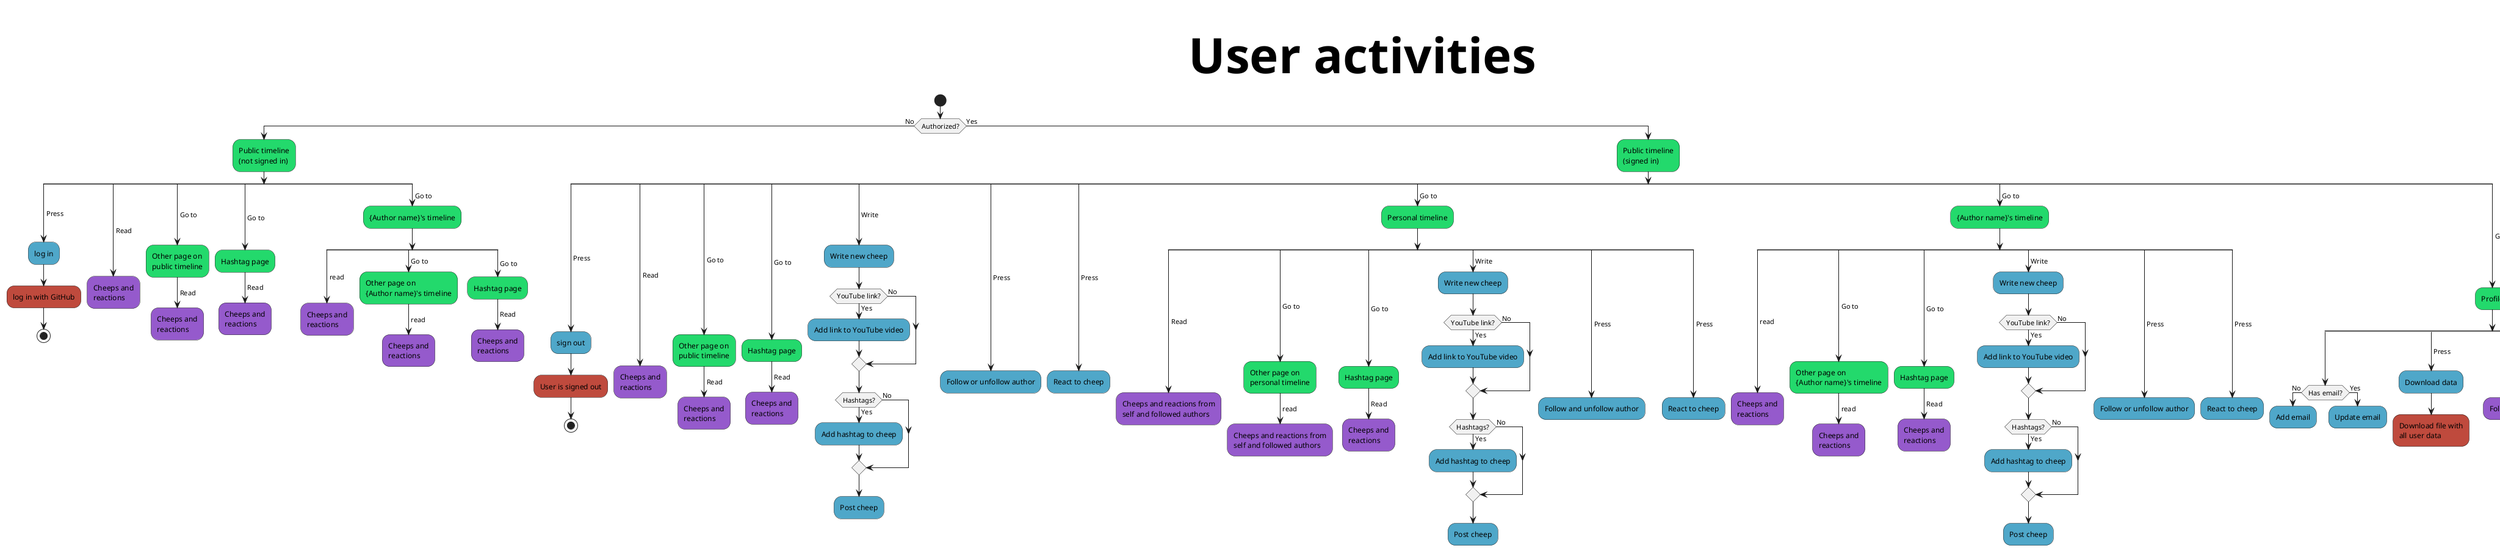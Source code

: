 @startuml user_activities_diagram
skinparam TitleFontSize 80
header User activities activity diagram
title User activities
start
if (Authorized?) then (No)
    #23d96c:Public timeline
    (not signed in);
    split
        ->Press;
        #4fa7c9:log in;
        #bf4a3d:log in with GitHub;
        stop
    split again
        ->Read;
        #955acc:Cheeps and
        reactions;
        kill
    split again
        ->Go to;
        #23d96c:Other page on
        public timeline;
        ->Read;
        #955acc:Cheeps and
        reactions;
        kill
    split again
        ->Go to;
        #23d96c:Hashtag page;
        ->Read;
        #955acc:Cheeps and
        reactions;
        kill
    split again
        ->Go to;
        #23d96c:{Author name}'s timeline;
        split
            ->read;
            #955acc:Cheeps and
            reactions;
            kill
        split again
            ->Go to;
            #23d96c:Other page on
            {Author name}'s timeline;
            ->read;
            #955acc:Cheeps and
            reactions;
            kill
        split again
            ->Go to;
            #23d96c:Hashtag page;
            ->Read;
            #955acc:Cheeps and
            reactions;
            kill
        endsplit
    endsplit
else (Yes)
    #23d96c:Public timeline
    (signed in);
    split
        ->Press;
        #4fa7c9:sign out;
        #bf4a3d:User is signed out;
        stop
    split again
        ->Read;
        #955acc:Cheeps and
        reactions;
        kill
    split again
        ->Go to;
        #23d96c:Other page on
        public timeline;
        ->Read;
        #955acc:Cheeps and
        reactions;
        kill
    split again
        ->Go to;
        #23d96c:Hashtag page;
        ->Read;
        #955acc:Cheeps and
        reactions;
        kill
    split again
        ->Write;
        #4fa7c9:Write new cheep;
        if (YouTube link?) then (Yes)
            #4fa7c9:Add link to YouTube video;
        else (No)
        endif
        if (Hashtags?) then (Yes)
            #4fa7c9:Add hashtag to cheep;
        else (No)
        endif
        #4fa7c9:Post cheep;
        kill
    split again
        ->Press;
        #4fa7c9:Follow or unfollow author;
        kill
    split again
        ->Press;
        #4fa7c9:React to cheep;
        kill
    split again
        ->Go to;
        #23d96c:Personal timeline;
        split
            ->Read;
            #955acc:Cheeps and reactions from 
            self and followed authors;
            kill
        split again
            ->Go to;
            #23d96c:Other page on
            personal timeline;
            ->read;
            #955acc:Cheeps and reactions from 
            self and followed authors;
            kill
        split again
            ->Go to;
            #23d96c:Hashtag page;
            ->Read;
            #955acc:Cheeps and
            reactions;
            kill
        split again 
            ->Write;
            #4fa7c9:Write new cheep;
            if (YouTube link?) then (Yes)
                #4fa7c9:Add link to YouTube video;
            else (No)
            endif
            if (Hashtags?) then (Yes)
                #4fa7c9:Add hashtag to cheep;
            else (No)
            endif
            #4fa7c9:Post cheep;
            kill
        split again
            ->Press;
            #4fa7c9:Follow and unfollow author;
            kill
        split again
            ->Press;
            #4fa7c9:React to cheep;
            kill
        endsplit
    split again
        ->Go to;
        #23d96c:{Author name}'s timeline;
        split
            ->read;
            #955acc:Cheeps and
            reactions;
            kill
        split again
            ->Go to;
            #23d96c:Other page on
            {Author name}'s timeline;
            ->read;
            #955acc:Cheeps and
            reactions;
            kill
        split again
            ->Go to;
            #23d96c:Hashtag page;
            ->Read;
            #955acc:Cheeps and
            reactions;
            kill
        split again
            ->Write;
            #4fa7c9:Write new cheep;
            if (YouTube link?) then (Yes)
                #4fa7c9:Add link to YouTube video;
            else (No)
            endif
            if (Hashtags?) then (Yes)
                #4fa7c9:Add hashtag to cheep;
            else (No)
            endif
            #4fa7c9:Post cheep;
            kill
        split again
            ->Press;
            #4fa7c9:Follow or unfollow author;
            kill
        split again
            ->Press;
            #4fa7c9:React to cheep;
            kill
        endsplit
    split again
        ->Go to;
        #23d96c:Profile;
        split
            if (Has email?) then (No)
                #4fa7c9:Add email;
            else (Yes)
                #4fa7c9:Update email;
            endif
            kill
        split again
            ->Press;
            #4fa7c9:Download data;
            #bf4a3d:Download file with 
            all user data;
            kill
        split again
            ->See;
            #955acc:Followed authors;
            kill
        split again
            ->Press;
            #4fa7c9:Forget me;
            #bf4a3d:User is removed
            from Chirp's database;
            stop
        split again
            ->See;
            #955acc:Written cheeps;
            kill
        endsplit
    endsplit
endif
@enduml